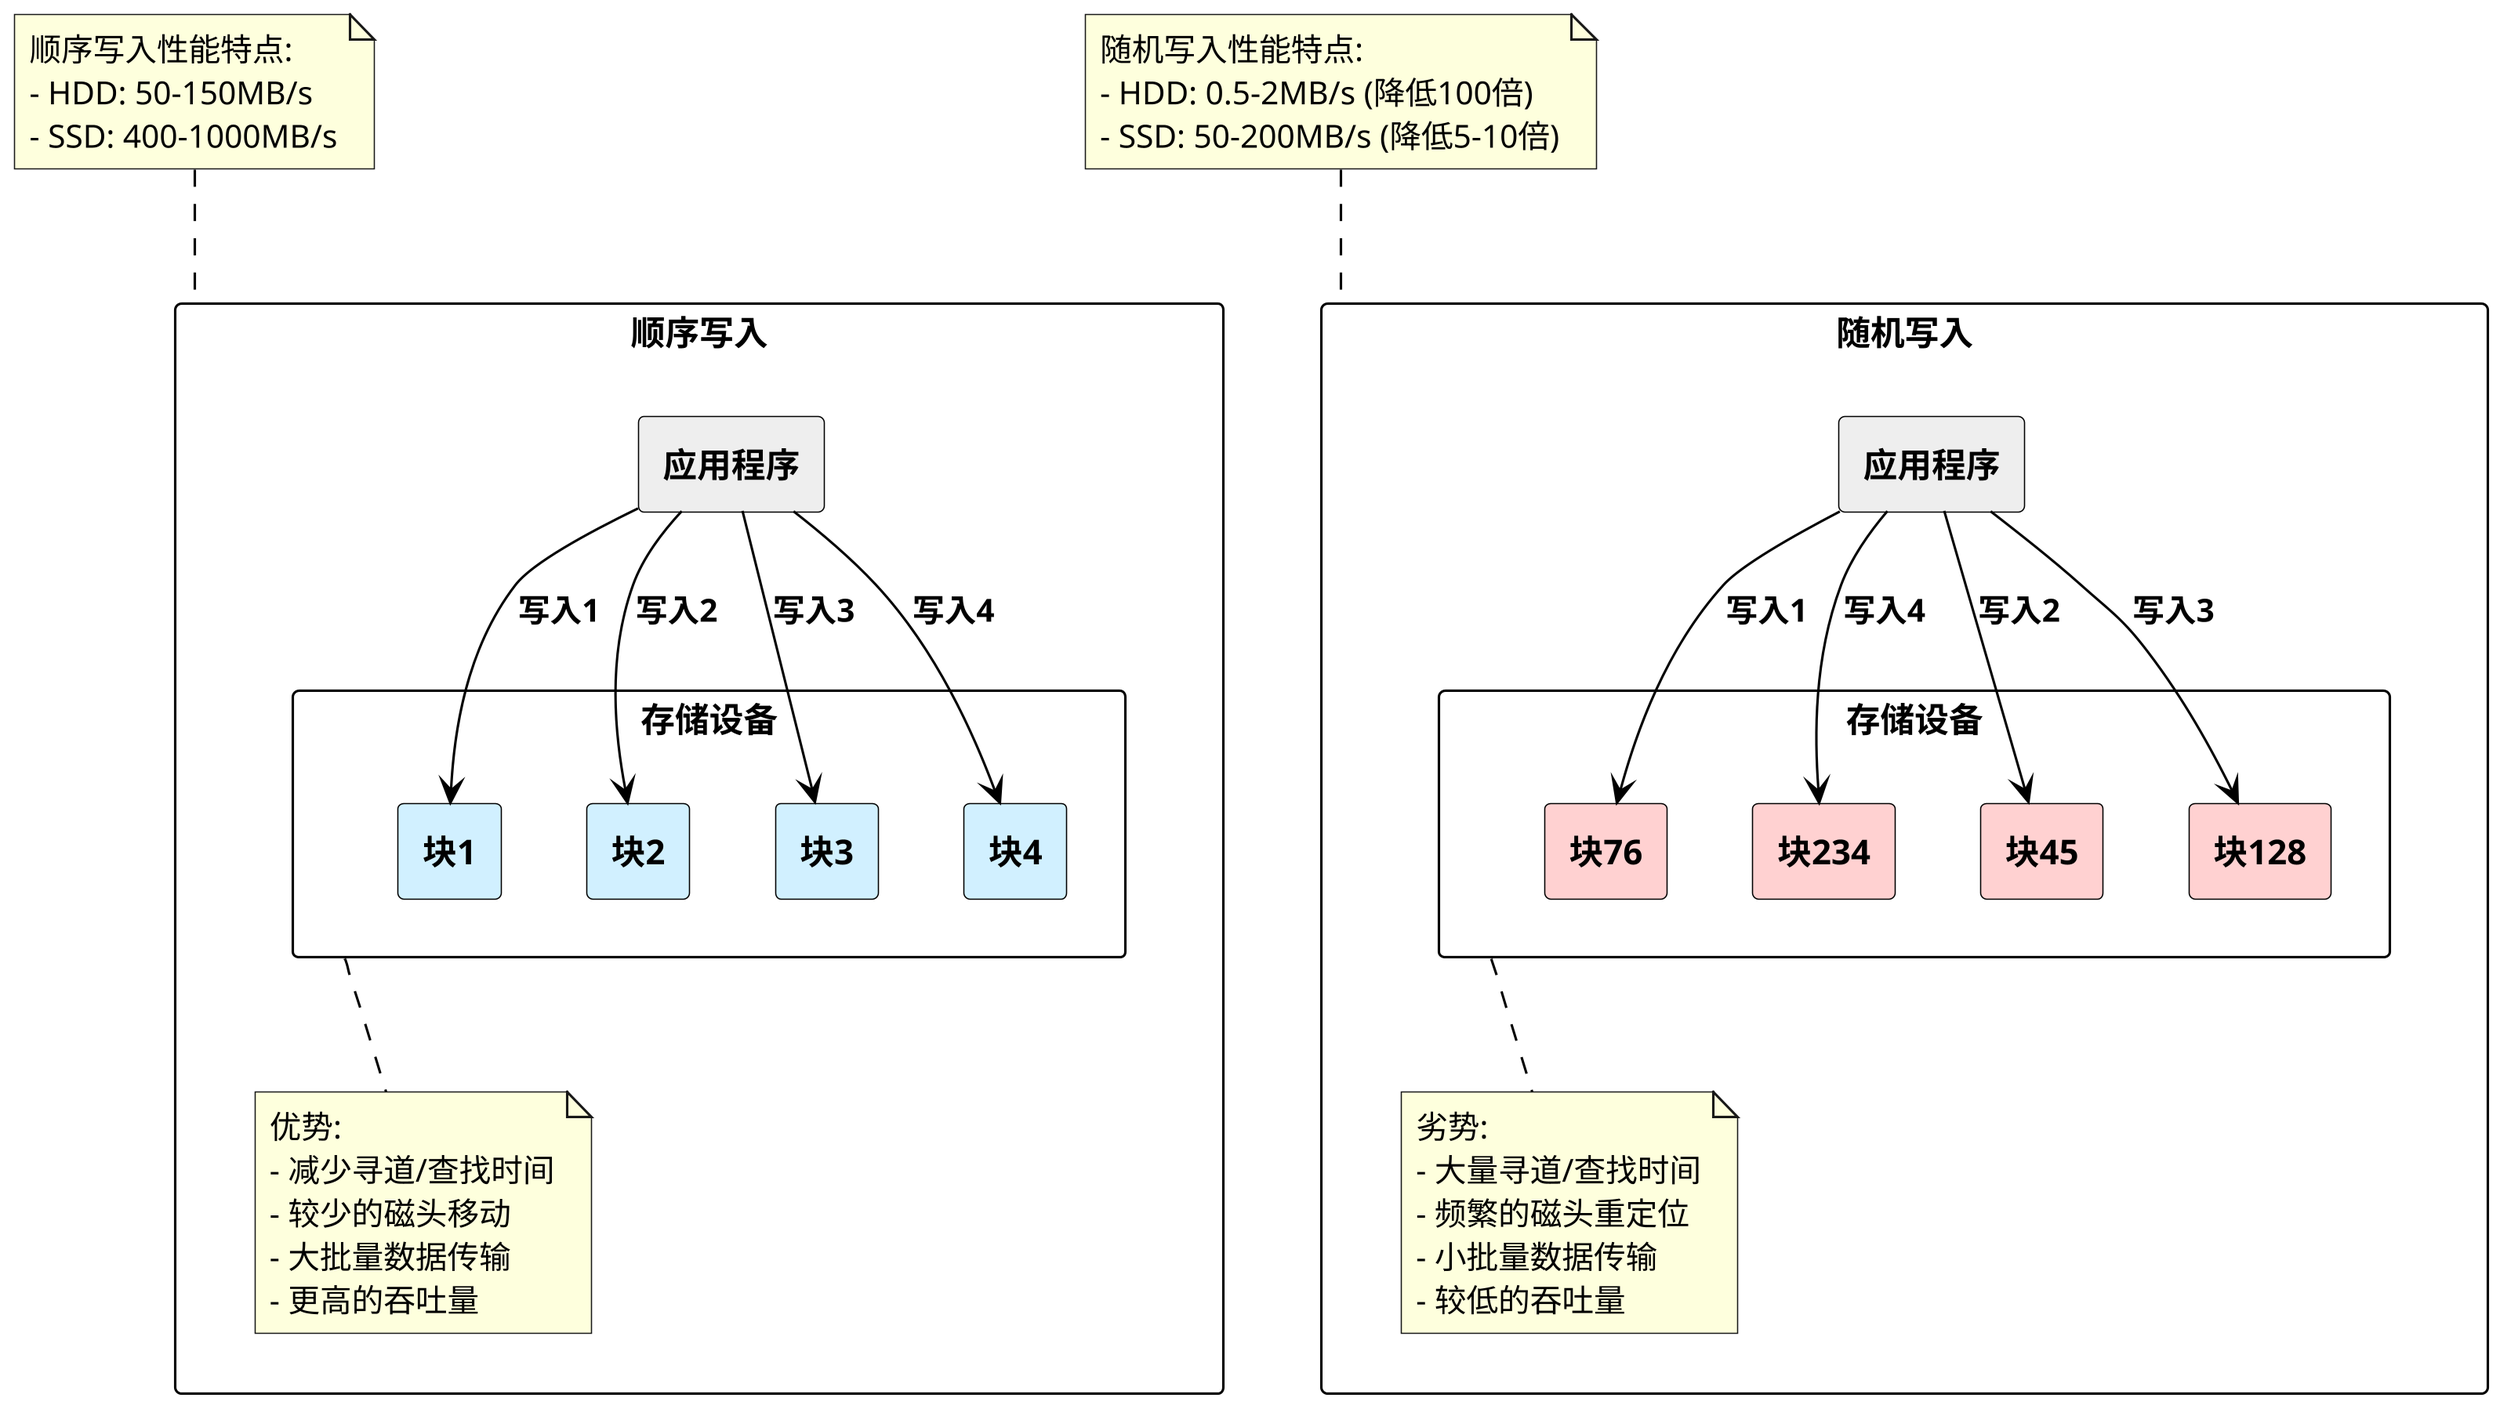 @startuml sequential_vs_random_write
skinparam dpi 300
skinparam defaultFontName "Microsoft YaHei"

' 设置样式
skinparam rectangle {
    BackgroundColor White
    BorderColor Black
    FontStyle Bold
}

skinparam arrow {
    Color Black
    FontStyle Bold
}

' 定义顺序写入部分
rectangle "**顺序写入**" as SequentialWrite {
    rectangle "存储设备" as SeqDevice {
        rectangle "块1" as S1 #D1F0FF
        rectangle "块2" as S2 #D1F0FF
        rectangle "块3" as S3 #D1F0FF
        rectangle "块4" as S4 #D1F0FF
        
        S1 -[hidden]right-> S2
        S2 -[hidden]right-> S3
        S3 -[hidden]right-> S4
    }
    
    rectangle "应用程序" as SeqApp #EEEEEE
    
    SeqApp -down-> S1 : 写入1
    SeqApp -down-> S2 : 写入2
    SeqApp -down-> S3 : 写入3
    SeqApp -down-> S4 : 写入4
    
    note bottom of SeqDevice
      优势:
      - 减少寻道/查找时间
      - 较少的磁头移动
      - 大批量数据传输
      - 更高的吞吐量
    end note
}

' 定义随机写入部分
rectangle "**随机写入**" as RandomWrite {
    rectangle "存储设备" as RandDevice {
        rectangle "块76" as R1 #FFD1D1
        rectangle "块234" as R2 #FFD1D1
        rectangle "块45" as R3 #FFD1D1
        rectangle "块128" as R4 #FFD1D1
        
        R1 -[hidden]right-> R2
        R2 -[hidden]right-> R3
        R3 -[hidden]right-> R4
    }
    
    rectangle "应用程序" as RandApp #EEEEEE
    
    RandApp -down-> R1 : 写入1
    RandApp -down-> R3 : 写入2
    RandApp -down-> R4 : 写入3
    RandApp -down-> R2 : 写入4
    
    note bottom of RandDevice
      劣势:
      - 大量寻道/查找时间
      - 频繁的磁头重定位
      - 小批量数据传输
      - 较低的吞吐量
    end note
}

' 排版
SequentialWrite -[hidden]right-> RandomWrite

' 性能对比
note top of SequentialWrite
  顺序写入性能特点:
  - HDD: 50-150MB/s
  - SSD: 400-1000MB/s
end note

note top of RandomWrite
  随机写入性能特点:
  - HDD: 0.5-2MB/s (降低100倍)
  - SSD: 50-200MB/s (降低5-10倍)
end note

@enduml 